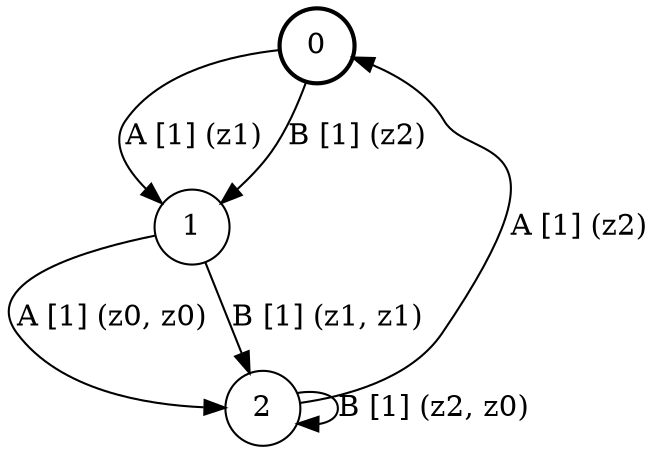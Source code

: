 # generated file, don't try to modify
# command: dot -Tpng <filename> > tree.png
digraph Automaton {
    node [shape = circle];
    0 [style = "bold"];
    0 -> 1 [label = "A [1] (z1) "];
    0 -> 1 [label = "B [1] (z2) "];
    1 -> 2 [label = "A [1] (z0, z0) "];
    1 -> 2 [label = "B [1] (z1, z1) "];
    2 -> 0 [label = "A [1] (z2) "];
    2 -> 2 [label = "B [1] (z2, z0) "];
}
